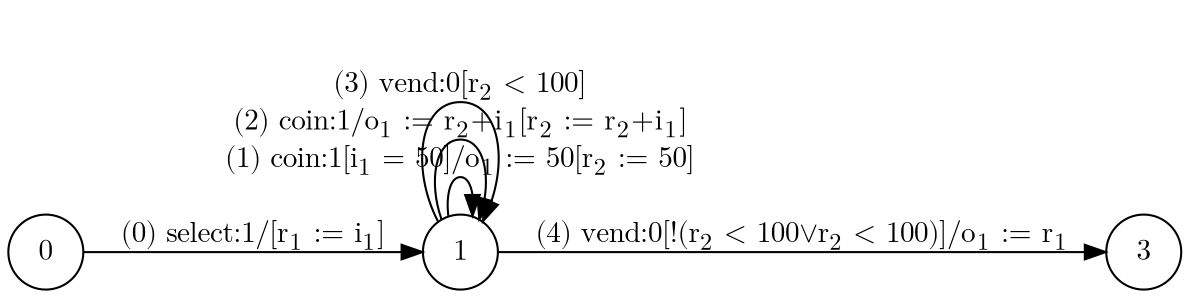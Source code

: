 digraph EFSM{
graph [rankdir="LR", fontname="Latin Modern Math"];
node [color="black", fillcolor="white", shape="circle", style="filled", fontname="Latin Modern Math"];
edge [fontname="Latin Modern Math"];
0->1[label=<(0) select:1/&#91;r<sub>1</sub> := i<sub>1</sub>&#93;>]
1->1[label=<(1) coin:1&#91;i<sub>1</sub> = 50&#93;/o<sub>1</sub> := 50&#91;r<sub>2</sub> := 50&#93;>]
1->1[label=<(2) coin:1/o<sub>1</sub> := r<sub>2</sub>+i<sub>1</sub>&#91;r<sub>2</sub> := r<sub>2</sub>+i<sub>1</sub>&#93;>]
1->1[label=<(3) vend:0&#91;r<sub>2</sub> &lt; 100&#93;>]
1->3[label=<(4) vend:0&#91;!(r<sub>2</sub> &lt; 100&or;r<sub>2</sub> &lt; 100)&#93;/o<sub>1</sub> := r<sub>1</sub>>]
}
